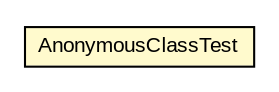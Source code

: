 #!/usr/local/bin/dot
#
# Class diagram 
# Generated by UMLGraph version 5.1 (http://www.umlgraph.org/)
#

digraph G {
	edge [fontname="arial",fontsize=10,labelfontname="arial",labelfontsize=10];
	node [fontname="arial",fontsize=10,shape=plaintext];
	nodesep=0.25;
	ranksep=0.5;
	// com.helger.jcodemodel.tests.AnonymousClassTest
	c411 [label=<<table title="com.helger.jcodemodel.tests.AnonymousClassTest" border="0" cellborder="1" cellspacing="0" cellpadding="2" port="p" bgcolor="lemonChiffon" href="./AnonymousClassTest.html">
		<tr><td><table border="0" cellspacing="0" cellpadding="1">
<tr><td align="center" balign="center"> AnonymousClassTest </td></tr>
		</table></td></tr>
		</table>>, fontname="arial", fontcolor="black", fontsize=10.0];
}

